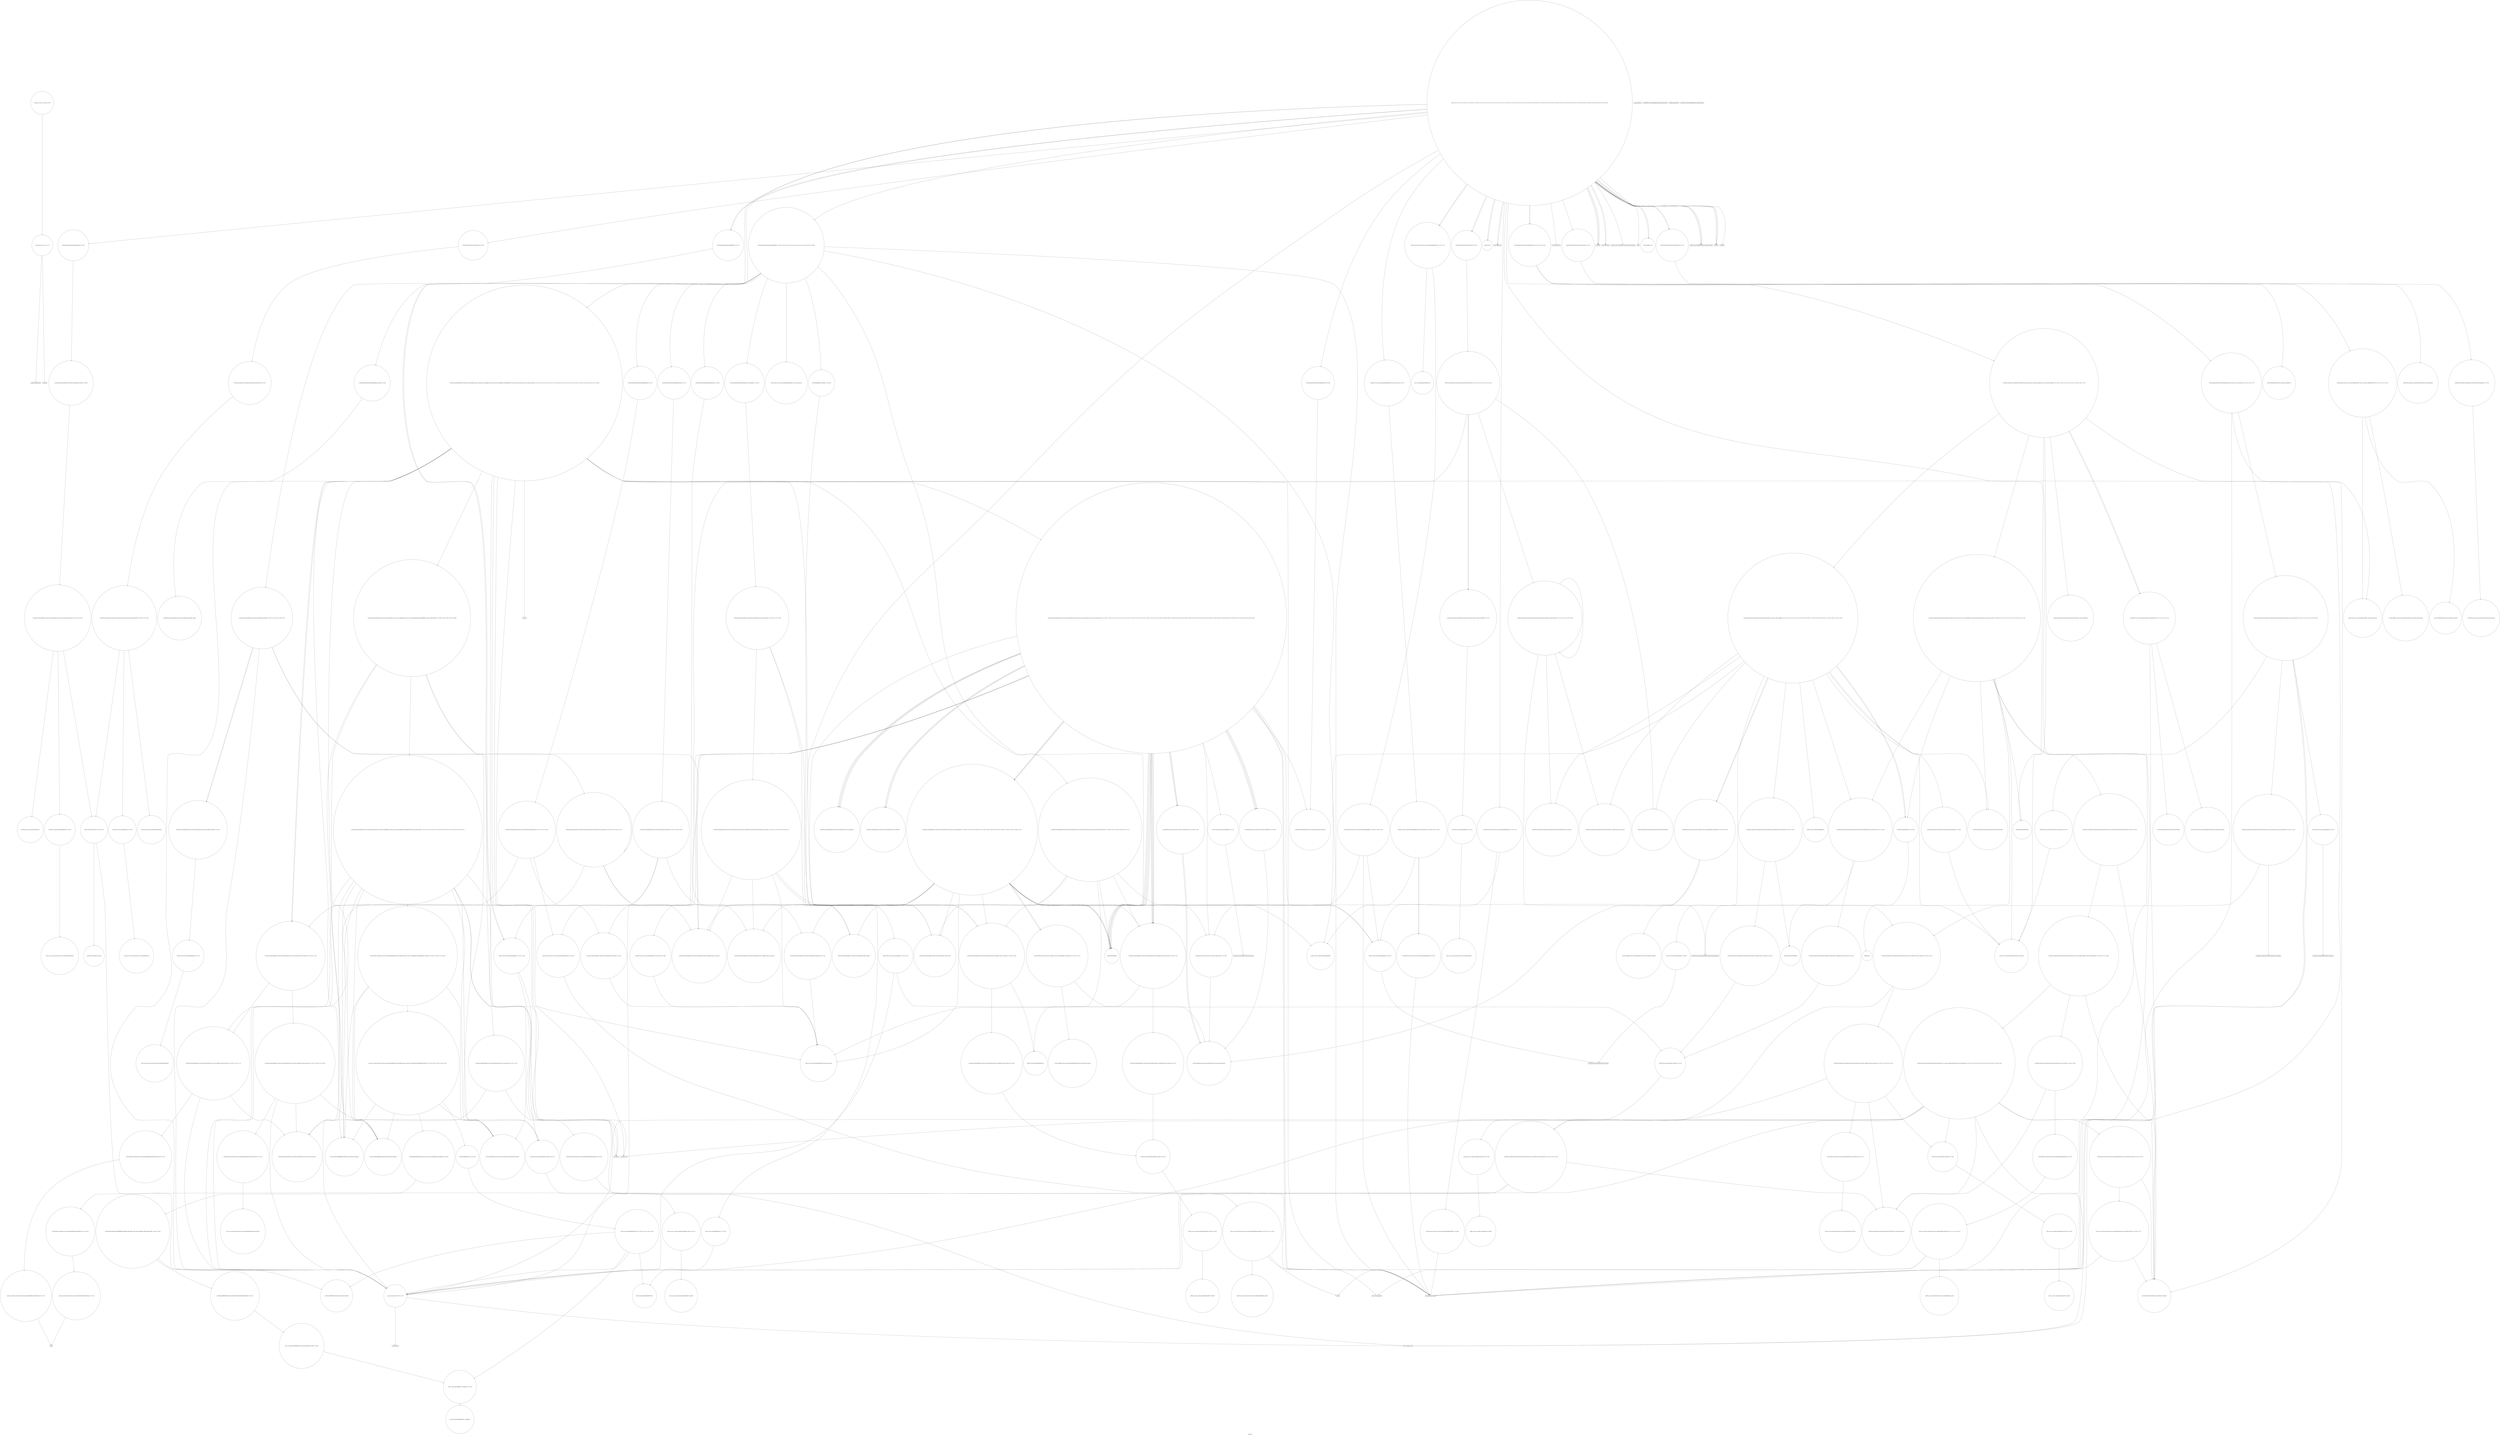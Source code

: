 digraph "Call Graph" {
	label="Call Graph";

	Node0x55c5cd899ac0 [shape=record,shape=circle,label="{__cxx_global_var_init|{<s0>1|<s1>2}}"];
	Node0x55c5cd899ac0:s0 -> Node0x55c5cd899b40[color=black];
	Node0x55c5cd899ac0:s1 -> Node0x55c5cdcf8a30[color=black];
	Node0x55c5cdd002f0 [shape=record,shape=circle,label="{_ZNSt16allocator_traitsISaISt13_Rb_tree_nodeISt4pairIKiiEEEE9constructIS3_JRKSt21piecewise_construct_tSt5tupleIJRS2_EESB_IJEEEEEvRS5_PT_DpOT0_|{<s0>329|<s1>330|<s2>331|<s3>332}}"];
	Node0x55c5cdd002f0:s0 -> Node0x55c5cdcffd70[color=black];
	Node0x55c5cdd002f0:s1 -> Node0x55c5cdcffdf0[color=black];
	Node0x55c5cdd002f0:s2 -> Node0x55c5cdcffe70[color=black];
	Node0x55c5cdd002f0:s3 -> Node0x55c5cdd00370[color=black];
	Node0x55c5cdcfa130 [shape=record,shape=circle,label="{_ZNSt8_Rb_treeI4itemS0_St9_IdentityIS0_ESt4lessIS0_ESaIS0_EE10_M_insert_IS0_NS6_11_Alloc_nodeEEESt17_Rb_tree_iteratorIS0_EPSt18_Rb_tree_node_baseSC_OT_RT0_|{<s0>169|<s1>170|<s2>171|<s3>172|<s4>173|<s5>174|<s6>175|<s7>176}}"];
	Node0x55c5cdcfa130:s0 -> Node0x55c5cdcfa330[color=black];
	Node0x55c5cdcfa130:s1 -> Node0x55c5cdcfc850[color=black];
	Node0x55c5cdcfa130:s2 -> Node0x55c5cdcfa6b0[color=black];
	Node0x55c5cdcfa130:s3 -> Node0x55c5cdcfa3b0[color=black];
	Node0x55c5cdcfa130:s4 -> Node0x55c5cdcfa1b0[color=black];
	Node0x55c5cdcfa130:s5 -> Node0x55c5cdcfac30[color=black];
	Node0x55c5cdcfa130:s6 -> Node0x55c5cdcfacb0[color=black];
	Node0x55c5cdcfa130:s7 -> Node0x55c5cdcfa2b0[color=black];
	Node0x55c5cdcf8fb0 [shape=record,shape=circle,label="{_ZN4itemC2Eiii}"];
	Node0x55c5cdcfc9d0 [shape=record,shape=circle,label="{_ZNSt8_Rb_treeIiSt4pairIKiiESt10_Select1stIS2_ESt4lessIiESaIS2_EE6_S_keyEPKSt18_Rb_tree_node_base|{<s0>350|<s1>351}}"];
	Node0x55c5cdcfc9d0:s0 -> Node0x55c5cdcfcdd0[color=black];
	Node0x55c5cdcfc9d0:s1 -> Node0x55c5cdcff970[color=black];
	Node0x55c5cdcfa830 [shape=record,shape=circle,label="{_ZNSt8_Rb_treeI4itemS0_St9_IdentityIS0_ESt4lessIS0_ESaIS0_EE8_S_valueEPKSt13_Rb_tree_nodeIS0_E|{<s0>190}}"];
	Node0x55c5cdcfa830:s0 -> Node0x55c5cdcfa8b0[color=black];
	Node0x55c5cdcf96b0 [shape=record,shape=Mrecord,label="{_ZNSolsEPFRSoS_E}"];
	Node0x55c5cdcfd0d0 [shape=record,shape=circle,label="{_ZNSt8_Rb_treeIiSt4pairIKiiESt10_Select1stIS2_ESt4lessIiESaIS2_EE6rbeginEv|{<s0>377|<s1>378|<s2>379}}"];
	Node0x55c5cdcfd0d0:s0 -> Node0x55c5cdcffbf0[color=black];
	Node0x55c5cdcfd0d0:s1 -> Node0x55c5cdcfd150[color=black];
	Node0x55c5cdcfd0d0:s2 -> Node0x55c5cdcf9eb0[color=black];
	Node0x55c5cdcfaf30 [shape=record,shape=circle,label="{_ZN9__gnu_cxx13new_allocatorISt13_Rb_tree_nodeI4itemEE8allocateEmPKv|{<s0>211|<s1>212|<s2>213}}"];
	Node0x55c5cdcfaf30:s0 -> Node0x55c5cdcfafb0[color=black];
	Node0x55c5cdcfaf30:s1 -> Node0x55c5cdcfb030[color=black];
	Node0x55c5cdcfaf30:s2 -> Node0x55c5cdcfe8f0[color=black];
	Node0x55c5cdcf9db0 [shape=record,shape=circle,label="{_ZN9__gnu_cxx13new_allocatorISt13_Rb_tree_nodeI4itemEEC2Ev}"];
	Node0x55c5cdcfee70 [shape=record,shape=circle,label="{_ZNKSt8_Rb_treeI4itemS0_St9_IdentityIS0_ESt4lessIS0_ESaIS0_EE5beginEv|{<s0>218}}"];
	Node0x55c5cdcfee70:s0 -> Node0x55c5cdcfeef0[color=black];
	Node0x55c5cdcfb4d0 [shape=record,shape=circle,label="{_ZNSt8_Rb_treeIiSt4pairIKiiESt10_Select1stIS2_ESt4lessIiESaIS2_EE8_S_rightEPSt18_Rb_tree_node_base}"];
	Node0x55c5cdcff570 [shape=record,shape=circle,label="{_ZNSt8_Rb_treeIiSt4pairIKiiESt10_Select1stIS2_ESt4lessIiESaIS2_EE22_M_emplace_hint_uniqueIJRKSt21piecewise_construct_tSt5tupleIJRS1_EESD_IJEEEEESt17_Rb_tree_iteratorIS2_ESt23_Rb_tree_const_iteratorIS2_EDpOT_|{<s0>233|<s1>234|<s2>235|<s3>236|<s4>237|<s5>238|<s6>239|<s7>240|<s8>241|<s9>242|<s10>243|<s11>244|<s12>245|<s13>246|<s14>247|<s15>248}}"];
	Node0x55c5cdcff570:s0 -> Node0x55c5cdcffd70[color=black];
	Node0x55c5cdcff570:s1 -> Node0x55c5cdcffdf0[color=black];
	Node0x55c5cdcff570:s2 -> Node0x55c5cdcffe70[color=black];
	Node0x55c5cdcff570:s3 -> Node0x55c5cdcffcf0[color=black];
	Node0x55c5cdcff570:s4 -> Node0x55c5cdcf9330[color=black];
	Node0x55c5cdcff570:s5 -> Node0x55c5cdcff870[color=black];
	Node0x55c5cdcff570:s6 -> Node0x55c5cdcffef0[color=black];
	Node0x55c5cdcff570:s7 -> Node0x55c5cdcfff70[color=black];
	Node0x55c5cdcff570:s8 -> Node0x55c5cdcf9f30[color=black];
	Node0x55c5cdcff570:s9 -> Node0x55c5cdcfb5d0[color=black];
	Node0x55c5cdcff570:s10 -> Node0x55c5cdcfe9f0[color=black];
	Node0x55c5cdcff570:s11 -> Node0x55c5cdcfb5d0[color=black];
	Node0x55c5cdcff570:s12 -> Node0x55c5cdcff8f0[color=black];
	Node0x55c5cdcff570:s13 -> Node0x55c5cdcfea70[color=black];
	Node0x55c5cdcff570:s14 -> Node0x55c5cdcffff0[color=black];
	Node0x55c5cdcff570:s15 -> Node0x55c5cdcf9eb0[color=black];
	Node0x55c5cdcfbbd0 [shape=record,shape=circle,label="{_ZNSaISt13_Rb_tree_nodeISt4pairIKiiEEED2Ev|{<s0>117}}"];
	Node0x55c5cdcfbbd0:s0 -> Node0x55c5cdcfbc50[color=black];
	Node0x55c5cdcffc70 [shape=record,shape=circle,label="{_ZNKSt8_Rb_treeIiSt4pairIKiiESt10_Select1stIS2_ESt4lessIiESaIS2_EE8key_compEv}"];
	Node0x55c5cdcfc2d0 [shape=record,shape=circle,label="{_ZN9__gnu_cxx13new_allocatorISt13_Rb_tree_nodeI4itemEE7destroyIS2_EEvPT_}"];
	Node0x55c5cd899b40 [shape=record,shape=Mrecord,label="{_ZNSt8ios_base4InitC1Ev}"];
	Node0x55c5cdd00370 [shape=record,shape=circle,label="{_ZN9__gnu_cxx13new_allocatorISt13_Rb_tree_nodeISt4pairIKiiEEE9constructIS4_JRKSt21piecewise_construct_tSt5tupleIJRS3_EESB_IJEEEEEvPT_DpOT0_|{<s0>333|<s1>334|<s2>335|<s3>336|<s4>337}}"];
	Node0x55c5cdd00370:s0 -> Node0x55c5cdcffd70[color=black];
	Node0x55c5cdd00370:s1 -> Node0x55c5cdcffdf0[color=black];
	Node0x55c5cdd00370:s2 -> Node0x55c5cdd003f0[color=black];
	Node0x55c5cdd00370:s3 -> Node0x55c5cdcffe70[color=black];
	Node0x55c5cdd00370:s4 -> Node0x55c5cdd00470[color=black];
	Node0x55c5cdcfa1b0 [shape=record,shape=circle,label="{_ZSt7forwardI4itemEOT_RNSt16remove_referenceIS1_E4typeE}"];
	Node0x55c5cdcf9030 [shape=record,shape=Mrecord,label="{__gxx_personality_v0}"];
	Node0x55c5cdcfca50 [shape=record,shape=circle,label="{_ZNSt8_Rb_treeIiSt4pairIKiiESt10_Select1stIS2_ESt4lessIiESaIS2_EE12_M_rightmostEv}"];
	Node0x55c5cdcfa8b0 [shape=record,shape=circle,label="{_ZNKSt13_Rb_tree_nodeI4itemE9_M_valptrEv|{<s0>191}}"];
	Node0x55c5cdcfa8b0:s0 -> Node0x55c5cdcfa930[color=black];
	Node0x55c5cdcf9730 [shape=record,shape=Mrecord,label="{_ZSt4endlIcSt11char_traitsIcEERSt13basic_ostreamIT_T0_ES6_}"];
	Node0x55c5cdcfd150 [shape=record,shape=circle,label="{_ZNSt16reverse_iteratorISt17_Rb_tree_iteratorISt4pairIKiiEEEC2ES4_|{<s0>380}}"];
	Node0x55c5cdcfd150:s0 -> Node0x55c5cdcf9330[color=black];
	Node0x55c5cdcfafb0 [shape=record,shape=circle,label="{_ZNK9__gnu_cxx13new_allocatorISt13_Rb_tree_nodeI4itemEE8max_sizeEv}"];
	Node0x55c5cdcf9e30 [shape=record,shape=circle,label="{_ZNSt15_Rb_tree_header8_M_resetEv}"];
	Node0x55c5cdcfeef0 [shape=record,shape=circle,label="{_ZNSt23_Rb_tree_const_iteratorI4itemEC2EPKSt18_Rb_tree_node_base}"];
	Node0x55c5cdcfb550 [shape=record,shape=circle,label="{_ZNSt8_Rb_treeIiSt4pairIKiiESt10_Select1stIS2_ESt4lessIiESaIS2_EE7_S_leftEPSt18_Rb_tree_node_base}"];
	Node0x55c5cdcff5f0 [shape=record,shape=circle,label="{_ZNSt23_Rb_tree_const_iteratorISt4pairIKiiEEC2ERKSt17_Rb_tree_iteratorIS2_E}"];
	Node0x55c5cdcfbc50 [shape=record,shape=circle,label="{_ZN9__gnu_cxx13new_allocatorISt13_Rb_tree_nodeISt4pairIKiiEEED2Ev}"];
	Node0x55c5cdcffcf0 [shape=record,shape=circle,label="{_ZNSt8_Rb_treeIiSt4pairIKiiESt10_Select1stIS2_ESt4lessIiESaIS2_EE14_M_create_nodeIJRKSt21piecewise_construct_tSt5tupleIJRS1_EESD_IJEEEEEPSt13_Rb_tree_nodeIS2_EDpOT_|{<s0>264|<s1>265|<s2>266|<s3>267|<s4>268}}"];
	Node0x55c5cdcffcf0:s0 -> Node0x55c5cdd00070[color=black];
	Node0x55c5cdcffcf0:s1 -> Node0x55c5cdcffd70[color=black];
	Node0x55c5cdcffcf0:s2 -> Node0x55c5cdcffdf0[color=black];
	Node0x55c5cdcffcf0:s3 -> Node0x55c5cdcffe70[color=black];
	Node0x55c5cdcffcf0:s4 -> Node0x55c5cdd000f0[color=black];
	Node0x55c5cdcfc350 [shape=record,shape=circle,label="{_ZN9__gnu_cxx16__aligned_membufI4itemE6_M_ptrEv|{<s0>139}}"];
	Node0x55c5cdcfc350:s0 -> Node0x55c5cdcfc3d0[color=black];
	Node0x55c5cdcf89b0 [shape=record,shape=Mrecord,label="{_ZNSt8ios_base4InitD1Ev}"];
	Node0x55c5cdd003f0 [shape=record,shape=circle,label="{_ZNSt5tupleIJRKiEEC2EOS2_|{<s0>338}}"];
	Node0x55c5cdd003f0:s0 -> Node0x55c5cdd004f0[color=black];
	Node0x55c5cdcfa230 [shape=record,shape=circle,label="{_ZNSt4pairISt17_Rb_tree_iteratorI4itemEbEC2IS2_bLb1EEEOT_OT0_|{<s0>177|<s1>178|<s2>179}}"];
	Node0x55c5cdcfa230:s0 -> Node0x55c5cdcfeb70[color=black];
	Node0x55c5cdcfa230:s1 -> Node0x55c5cdcf9330[color=black];
	Node0x55c5cdcfa230:s2 -> Node0x55c5cdcfebf0[color=black];
	Node0x55c5cdcf90b0 [shape=record,shape=circle,label="{_ZNSt3mapIiiSt4lessIiESaISt4pairIKiiEEEC2Ev|{<s0>50}}"];
	Node0x55c5cdcf90b0:s0 -> Node0x55c5cdcfa030[color=black];
	Node0x55c5cdcfcad0 [shape=record,shape=circle,label="{_ZNSt4pairIPSt18_Rb_tree_node_baseS1_EC2IRS1_Lb1EEERKS1_OT_|{<s0>352}}"];
	Node0x55c5cdcfcad0:s0 -> Node0x55c5cdcfaab0[color=black];
	Node0x55c5cdcfa930 [shape=record,shape=circle,label="{_ZNK9__gnu_cxx16__aligned_membufI4itemE6_M_ptrEv|{<s0>192}}"];
	Node0x55c5cdcfa930:s0 -> Node0x55c5cdcfa9b0[color=black];
	Node0x55c5cdcf97b0 [shape=record,shape=circle,label="{_ZNSt3mapIiiSt4lessIiESaISt4pairIKiiEEE6rbeginEv|{<s0>70}}"];
	Node0x55c5cdcf97b0:s0 -> Node0x55c5cdcfd0d0[color=black];
	Node0x55c5cdcfd1d0 [shape=record,shape=circle,label="{_ZNSt8_Rb_treeIiSt4pairIKiiESt10_Select1stIS2_ESt4lessIiESaIS2_EE4rendEv|{<s0>381|<s1>382|<s2>383}}"];
	Node0x55c5cdcfd1d0:s0 -> Node0x55c5cdcfce50[color=black];
	Node0x55c5cdcfd1d0:s1 -> Node0x55c5cdcfd150[color=black];
	Node0x55c5cdcfd1d0:s2 -> Node0x55c5cdcf9eb0[color=black];
	Node0x55c5cdcfb030 [shape=record,shape=Mrecord,label="{_ZSt17__throw_bad_allocv}"];
	Node0x55c5cdcf9eb0 [shape=record,shape=circle,label="{__clang_call_terminate|{<s0>86|<s1>87}}"];
	Node0x55c5cdcf9eb0:s0 -> Node0x55c5cdcf9f30[color=black];
	Node0x55c5cdcf9eb0:s1 -> Node0x55c5cdcf9fb0[color=black];
	Node0x55c5cdcfef70 [shape=record,shape=circle,label="{_ZNSt8_Rb_treeI4itemS0_St9_IdentityIS0_ESt4lessIS0_ESaIS0_EE5eraseB5cxx11ESt23_Rb_tree_const_iteratorIS0_E|{<s0>219|<s1>220|<s2>221|<s3>222|<s4>223}}"];
	Node0x55c5cdcfef70:s0 -> Node0x55c5cdcf9330[color=black];
	Node0x55c5cdcfef70:s1 -> Node0x55c5cdcfeff0[color=black];
	Node0x55c5cdcfef70:s2 -> Node0x55c5cdcf9330[color=black];
	Node0x55c5cdcfef70:s3 -> Node0x55c5cdcff070[color=black];
	Node0x55c5cdcfef70:s4 -> Node0x55c5cdcff0f0[color=black];
	Node0x55c5cdcfb5d0 [shape=record,shape=circle,label="{_ZNSt8_Rb_treeIiSt4pairIKiiESt10_Select1stIS2_ESt4lessIiESaIS2_EE12_M_drop_nodeEPSt13_Rb_tree_nodeIS2_E|{<s0>103|<s1>104}}"];
	Node0x55c5cdcfb5d0:s0 -> Node0x55c5cdcfb650[color=black];
	Node0x55c5cdcfb5d0:s1 -> Node0x55c5cdcfb6d0[color=black];
	Node0x55c5cdcff670 [shape=record,shape=circle,label="{_ZNSt5tupleIJRKiEEC2IvLb1EEES1_|{<s0>249}}"];
	Node0x55c5cdcff670:s0 -> Node0x55c5cdcfd050[color=black];
	Node0x55c5cdcfbcd0 [shape=record,shape=circle,label="{_ZNSt8_Rb_treeI4itemS0_St9_IdentityIS0_ESt4lessIS0_ESaIS0_EED2Ev|{<s0>118|<s1>119|<s2>120|<s3>121|<s4>122}}"];
	Node0x55c5cdcfbcd0:s0 -> Node0x55c5cdcfbdd0[color=black];
	Node0x55c5cdcfbcd0:s1 -> Node0x55c5cdcfbd50[color=black];
	Node0x55c5cdcfbcd0:s2 -> Node0x55c5cdcfbe50[color=black];
	Node0x55c5cdcfbcd0:s3 -> Node0x55c5cdcfbe50[color=black];
	Node0x55c5cdcfbcd0:s4 -> Node0x55c5cdcf9eb0[color=black];
	Node0x55c5cdcffd70 [shape=record,shape=circle,label="{_ZSt7forwardIRKSt21piecewise_construct_tEOT_RNSt16remove_referenceIS3_E4typeE}"];
	Node0x55c5cdcfc3d0 [shape=record,shape=circle,label="{_ZN9__gnu_cxx16__aligned_membufI4itemE7_M_addrEv}"];
	Node0x55c5cdcf8a30 [shape=record,shape=Mrecord,label="{__cxa_atexit}"];
	Node0x55c5cdd00470 [shape=record,shape=circle,label="{_ZNSt4pairIKiiEC2IJRS0_EJEEESt21piecewise_construct_tSt5tupleIJDpT_EES5_IJDpT0_EE|{<s0>339}}"];
	Node0x55c5cdd00470:s0 -> Node0x55c5cdd00770[color=black];
	Node0x55c5cdcfa2b0 [shape=record,shape=circle,label="{_ZNSt17_Rb_tree_iteratorI4itemEC2EPSt18_Rb_tree_node_base}"];
	Node0x55c5cdcf9130 [shape=record,shape=Mrecord,label="{llvm.memset.p0i8.i64}"];
	Node0x55c5cdcfcb50 [shape=record,shape=circle,label="{_ZNSt8_Rb_treeIiSt4pairIKiiESt10_Select1stIS2_ESt4lessIiESaIS2_EE24_M_get_insert_unique_posERS1_|{<s0>353|<s1>354|<s2>355|<s3>356|<s4>357|<s5>358|<s6>359|<s7>360|<s8>361|<s9>362|<s10>363|<s11>364|<s12>365|<s13>366|<s14>367}}"];
	Node0x55c5cdcfcb50:s0 -> Node0x55c5cdcfb3d0[color=black];
	Node0x55c5cdcfcb50:s1 -> Node0x55c5cdcff7f0[color=black];
	Node0x55c5cdcfcb50:s2 -> Node0x55c5cdcff870[color=black];
	Node0x55c5cdcfcb50:s3 -> Node0x55c5cdcff470[color=black];
	Node0x55c5cdcfcb50:s4 -> Node0x55c5cdcfb550[color=black];
	Node0x55c5cdcfcb50:s5 -> Node0x55c5cdcfb4d0[color=black];
	Node0x55c5cdcfcb50:s6 -> Node0x55c5cdcff8f0[color=black];
	Node0x55c5cdcfcb50:s7 -> Node0x55c5cdcfce50[color=black];
	Node0x55c5cdcfcb50:s8 -> Node0x55c5cdcff2f0[color=black];
	Node0x55c5cdcfcb50:s9 -> Node0x55c5cdcfced0[color=black];
	Node0x55c5cdcfcb50:s10 -> Node0x55c5cdcfccd0[color=black];
	Node0x55c5cdcfcb50:s11 -> Node0x55c5cdcfc9d0[color=black];
	Node0x55c5cdcfcb50:s12 -> Node0x55c5cdcff470[color=black];
	Node0x55c5cdcfcb50:s13 -> Node0x55c5cdcfced0[color=black];
	Node0x55c5cdcfcb50:s14 -> Node0x55c5cdcfa730[color=black];
	Node0x55c5cdcfa9b0 [shape=record,shape=circle,label="{_ZNK9__gnu_cxx16__aligned_membufI4itemE7_M_addrEv}"];
	Node0x55c5cdcf9830 [shape=record,shape=circle,label="{_ZStneISt17_Rb_tree_iteratorISt4pairIKiiEEEbRKSt16reverse_iteratorIT_ES9_|{<s0>71}}"];
	Node0x55c5cdcf9830:s0 -> Node0x55c5cdcfd250[color=black];
	Node0x55c5cdcfd250 [shape=record,shape=circle,label="{_ZSteqISt17_Rb_tree_iteratorISt4pairIKiiEEEbRKSt16reverse_iteratorIT_ES9_|{<s0>384|<s1>385|<s2>386}}"];
	Node0x55c5cdcfd250:s0 -> Node0x55c5cdcfd2d0[color=black];
	Node0x55c5cdcfd250:s1 -> Node0x55c5cdcfd2d0[color=black];
	Node0x55c5cdcfd250:s2 -> Node0x55c5cdcff2f0[color=black];
	Node0x55c5cdcfe8f0 [shape=record,shape=Mrecord,label="{_Znwm}"];
	Node0x55c5cdcf9f30 [shape=record,shape=Mrecord,label="{__cxa_begin_catch}"];
	Node0x55c5cdcfeff0 [shape=record,shape=circle,label="{_ZNSt23_Rb_tree_const_iteratorI4itemEppEv|{<s0>224}}"];
	Node0x55c5cdcfeff0:s0 -> Node0x55c5cdcff170[color=black];
	Node0x55c5cdcfb650 [shape=record,shape=circle,label="{_ZNSt8_Rb_treeIiSt4pairIKiiESt10_Select1stIS2_ESt4lessIiESaIS2_EE15_M_destroy_nodeEPSt13_Rb_tree_nodeIS2_E|{<s0>105|<s1>106|<s2>107|<s3>108}}"];
	Node0x55c5cdcfb650:s0 -> Node0x55c5cdcfb7d0[color=black];
	Node0x55c5cdcfb650:s1 -> Node0x55c5cdcfb850[color=black];
	Node0x55c5cdcfb650:s2 -> Node0x55c5cdcfb750[color=black];
	Node0x55c5cdcfb650:s3 -> Node0x55c5cdcf9eb0[color=black];
	Node0x55c5cdcff6f0 [shape=record,shape=circle,label="{_ZNSt8_Rb_treeIiSt4pairIKiiESt10_Select1stIS2_ESt4lessIiESaIS2_EE11lower_boundERS1_|{<s0>250|<s1>251|<s2>252}}"];
	Node0x55c5cdcff6f0:s0 -> Node0x55c5cdcfb3d0[color=black];
	Node0x55c5cdcff6f0:s1 -> Node0x55c5cdcff7f0[color=black];
	Node0x55c5cdcff6f0:s2 -> Node0x55c5cdcff770[color=black];
	Node0x55c5cdcfbd50 [shape=record,shape=circle,label="{_ZNSt8_Rb_treeI4itemS0_St9_IdentityIS0_ESt4lessIS0_ESaIS0_EE8_M_eraseEPSt13_Rb_tree_nodeIS0_E|{<s0>123|<s1>124|<s2>125|<s3>126}}"];
	Node0x55c5cdcfbd50:s0 -> Node0x55c5cdcfbed0[color=black];
	Node0x55c5cdcfbd50:s1 -> Node0x55c5cdcfbd50[color=black];
	Node0x55c5cdcfbd50:s2 -> Node0x55c5cdcfbf50[color=black];
	Node0x55c5cdcfbd50:s3 -> Node0x55c5cdcfbfd0[color=black];
	Node0x55c5cdcffdf0 [shape=record,shape=circle,label="{_ZSt7forwardISt5tupleIJRKiEEEOT_RNSt16remove_referenceIS4_E4typeE}"];
	Node0x55c5cdcfc450 [shape=record,shape=circle,label="{_ZNSt16allocator_traitsISaISt13_Rb_tree_nodeI4itemEEE10deallocateERS3_PS2_m|{<s0>140}}"];
	Node0x55c5cdcfc450:s0 -> Node0x55c5cdcfc4d0[color=black];
	Node0x55c5cdcf8ab0 [shape=record,shape=circle,label="{_ZltRK4itemS1_}"];
	Node0x55c5cdd004f0 [shape=record,shape=circle,label="{_ZNSt11_Tuple_implILm0EJRKiEEC2EOS2_|{<s0>340|<s1>341|<s2>342|<s3>343}}"];
	Node0x55c5cdd004f0:s0 -> Node0x55c5cdd005f0[color=black];
	Node0x55c5cdd004f0:s1 -> Node0x55c5cdd00570[color=black];
	Node0x55c5cdd004f0:s2 -> Node0x55c5cdd00670[color=black];
	Node0x55c5cdd004f0:s3 -> Node0x55c5cdcf9eb0[color=black];
	Node0x55c5cdcfa330 [shape=record,shape=circle,label="{_ZNSt8_Rb_treeI4itemS0_St9_IdentityIS0_ESt4lessIS0_ESaIS0_EE6_M_endEv}"];
	Node0x55c5cdcf91b0 [shape=record,shape=circle,label="{_ZNKSt3setI4itemSt4lessIS0_ESaIS0_EE5emptyEv|{<s0>51}}"];
	Node0x55c5cdcf91b0:s0 -> Node0x55c5cdcfedf0[color=black];
	Node0x55c5cdcfcbd0 [shape=record,shape=circle,label="{_ZNSt8_Rb_treeIiSt4pairIKiiESt10_Select1stIS2_ESt4lessIiESaIS2_EE11_M_leftmostEv}"];
	Node0x55c5cdcfaa30 [shape=record,shape=circle,label="{_ZSt7forwardIRPSt13_Rb_tree_nodeI4itemEEOT_RNSt16remove_referenceIS5_E4typeE}"];
	Node0x55c5cdcf98b0 [shape=record,shape=circle,label="{_ZNSt3mapIiiSt4lessIiESaISt4pairIKiiEEE4rendEv|{<s0>72}}"];
	Node0x55c5cdcf98b0:s0 -> Node0x55c5cdcfd1d0[color=black];
	Node0x55c5cdcfd2d0 [shape=record,shape=circle,label="{_ZNKSt16reverse_iteratorISt17_Rb_tree_iteratorISt4pairIKiiEEE4baseEv|{<s0>387}}"];
	Node0x55c5cdcfd2d0:s0 -> Node0x55c5cdcf9330[color=black];
	Node0x55c5cdcfe970 [shape=record,shape=circle,label="{_ZNSt16allocator_traitsISaISt13_Rb_tree_nodeI4itemEEE9constructIS1_JS1_EEEvRS3_PT_DpOT0_|{<s0>214|<s1>215}}"];
	Node0x55c5cdcfe970:s0 -> Node0x55c5cdcfa1b0[color=black];
	Node0x55c5cdcfe970:s1 -> Node0x55c5cdcfeaf0[color=black];
	Node0x55c5cdcf9fb0 [shape=record,shape=Mrecord,label="{_ZSt9terminatev}"];
	Node0x55c5cdcff070 [shape=record,shape=circle,label="{_ZNSt8_Rb_treeI4itemS0_St9_IdentityIS0_ESt4lessIS0_ESaIS0_EE12_M_erase_auxESt23_Rb_tree_const_iteratorIS0_E|{<s0>225|<s1>226}}"];
	Node0x55c5cdcff070:s0 -> Node0x55c5cdcff1f0[color=black];
	Node0x55c5cdcff070:s1 -> Node0x55c5cdcfbfd0[color=black];
	Node0x55c5cdcfb6d0 [shape=record,shape=circle,label="{_ZNSt8_Rb_treeIiSt4pairIKiiESt10_Select1stIS2_ESt4lessIiESaIS2_EE11_M_put_nodeEPSt13_Rb_tree_nodeIS2_E|{<s0>109|<s1>110|<s2>111}}"];
	Node0x55c5cdcfb6d0:s0 -> Node0x55c5cdcfb7d0[color=black];
	Node0x55c5cdcfb6d0:s1 -> Node0x55c5cdcfba50[color=black];
	Node0x55c5cdcfb6d0:s2 -> Node0x55c5cdcf9eb0[color=black];
	Node0x55c5cdcff770 [shape=record,shape=circle,label="{_ZNSt8_Rb_treeIiSt4pairIKiiESt10_Select1stIS2_ESt4lessIiESaIS2_EE14_M_lower_boundEPSt13_Rb_tree_nodeIS2_EPSt18_Rb_tree_node_baseRS1_|{<s0>253|<s1>254|<s2>255|<s3>256|<s4>257}}"];
	Node0x55c5cdcff770:s0 -> Node0x55c5cdcff870[color=black];
	Node0x55c5cdcff770:s1 -> Node0x55c5cdcff470[color=black];
	Node0x55c5cdcff770:s2 -> Node0x55c5cdcfb550[color=black];
	Node0x55c5cdcff770:s3 -> Node0x55c5cdcfb4d0[color=black];
	Node0x55c5cdcff770:s4 -> Node0x55c5cdcff8f0[color=black];
	Node0x55c5cdcfbdd0 [shape=record,shape=circle,label="{_ZNSt8_Rb_treeI4itemS0_St9_IdentityIS0_ESt4lessIS0_ESaIS0_EE8_M_beginEv}"];
	Node0x55c5cdcffe70 [shape=record,shape=circle,label="{_ZSt7forwardISt5tupleIJEEEOT_RNSt16remove_referenceIS2_E4typeE}"];
	Node0x55c5cdcfc4d0 [shape=record,shape=circle,label="{_ZN9__gnu_cxx13new_allocatorISt13_Rb_tree_nodeI4itemEE10deallocateEPS3_m|{<s0>141}}"];
	Node0x55c5cdcfc4d0:s0 -> Node0x55c5cdcfbb50[color=black];
	Node0x55c5cdcf8b30 [shape=record,shape=circle,label="{main|{<s0>3|<s1>4|<s2>5|<s3>6|<s4>7|<s5>8|<s6>9|<s7>10|<s8>11|<s9>12|<s10>13|<s11>14|<s12>15|<s13>16|<s14>17|<s15>18|<s16>19|<s17>20|<s18>21|<s19>22|<s20>23|<s21>24|<s22>25|<s23>26|<s24>27|<s25>28|<s26>29|<s27>30|<s28>31|<s29>32|<s30>33|<s31>34|<s32>35|<s33>36|<s34>37|<s35>38|<s36>39|<s37>40|<s38>41|<s39>42|<s40>43|<s41>44|<s42>45}}"];
	Node0x55c5cdcf8b30:s0 -> Node0x55c5cdcf8bb0[color=black];
	Node0x55c5cdcf8b30:s1 -> Node0x55c5cdcf8bb0[color=black];
	Node0x55c5cdcf8b30:s2 -> Node0x55c5cdcf8bb0[color=black];
	Node0x55c5cdcf8b30:s3 -> Node0x55c5cdcf8c30[color=black];
	Node0x55c5cdcf8b30:s4 -> Node0x55c5cdcf8d30[color=black];
	Node0x55c5cdcf8b30:s5 -> Node0x55c5cdcf8c30[color=black];
	Node0x55c5cdcf8b30:s6 -> Node0x55c5cdcf8db0[color=black];
	Node0x55c5cdcf8b30:s7 -> Node0x55c5cdcf8e30[color=black];
	Node0x55c5cdcf8b30:s8 -> Node0x55c5cdcf8e30[color=black];
	Node0x55c5cdcf8b30:s9 -> Node0x55c5cdcf8eb0[color=black];
	Node0x55c5cdcf8b30:s10 -> Node0x55c5cdcf8fb0[color=black];
	Node0x55c5cdcf8b30:s11 -> Node0x55c5cdcf8f30[color=black];
	Node0x55c5cdcf8b30:s12 -> Node0x55c5cdcf90b0[color=black];
	Node0x55c5cdcf8b30:s13 -> Node0x55c5cdcf9130[color=black];
	Node0x55c5cdcf8b30:s14 -> Node0x55c5cdcf91b0[color=black];
	Node0x55c5cdcf8b30:s15 -> Node0x55c5cdcf9230[color=black];
	Node0x55c5cdcf8b30:s16 -> Node0x55c5cdcf92b0[color=black];
	Node0x55c5cdcf8b30:s17 -> Node0x55c5cdcf9330[color=black];
	Node0x55c5cdcf8b30:s18 -> Node0x55c5cdcf9230[color=black];
	Node0x55c5cdcf8b30:s19 -> Node0x55c5cdcf93b0[color=black];
	Node0x55c5cdcf8b30:s20 -> Node0x55c5cdcf9a30[color=black];
	Node0x55c5cdcf8b30:s21 -> Node0x55c5cdcf9430[color=black];
	Node0x55c5cdcf8b30:s22 -> Node0x55c5cdcf8fb0[color=black];
	Node0x55c5cdcf8b30:s23 -> Node0x55c5cdcf8f30[color=black];
	Node0x55c5cdcf8b30:s24 -> Node0x55c5cdcf94b0[color=black];
	Node0x55c5cdcf8b30:s25 -> Node0x55c5cdcf9530[color=black];
	Node0x55c5cdcf8b30:s26 -> Node0x55c5cdcf94b0[color=black];
	Node0x55c5cdcf8b30:s27 -> Node0x55c5cdcf9630[color=black];
	Node0x55c5cdcf8b30:s28 -> Node0x55c5cdcf95b0[color=black];
	Node0x55c5cdcf8b30:s29 -> Node0x55c5cdcf96b0[color=black];
	Node0x55c5cdcf8b30:s30 -> Node0x55c5cdcf97b0[color=black];
	Node0x55c5cdcf8b30:s31 -> Node0x55c5cdcf98b0[color=black];
	Node0x55c5cdcf8b30:s32 -> Node0x55c5cdcf9830[color=black];
	Node0x55c5cdcf8b30:s33 -> Node0x55c5cdcf9930[color=black];
	Node0x55c5cdcf8b30:s34 -> Node0x55c5cdcf9530[color=black];
	Node0x55c5cdcf8b30:s35 -> Node0x55c5cdcf94b0[color=black];
	Node0x55c5cdcf8b30:s36 -> Node0x55c5cdcf9930[color=black];
	Node0x55c5cdcf8b30:s37 -> Node0x55c5cdcf9530[color=black];
	Node0x55c5cdcf8b30:s38 -> Node0x55c5cdcf96b0[color=black];
	Node0x55c5cdcf8b30:s39 -> Node0x55c5cdcf99b0[color=black];
	Node0x55c5cdcf8b30:s40 -> Node0x55c5cdcf9a30[color=black];
	Node0x55c5cdcf8b30:s41 -> Node0x55c5cdcf9ab0[color=black];
	Node0x55c5cdcf8b30:s42 -> Node0x55c5cdcf9ab0[color=black];
	Node0x55c5cdd00570 [shape=record,shape=circle,label="{_ZSt7forwardIRKiEOT_RNSt16remove_referenceIS2_E4typeE}"];
	Node0x55c5cdcfa3b0 [shape=record,shape=circle,label="{_ZNKSt4lessI4itemEclERKS0_S3_|{<s0>180}}"];
	Node0x55c5cdcfa3b0:s0 -> Node0x55c5cdcf8ab0[color=black];
	Node0x55c5cdcf9230 [shape=record,shape=circle,label="{_ZNKSt3setI4itemSt4lessIS0_ESaIS0_EE5beginEv|{<s0>52}}"];
	Node0x55c5cdcf9230:s0 -> Node0x55c5cdcfee70[color=black];
	Node0x55c5cdcfcc50 [shape=record,shape=circle,label="{_ZNSt4pairIPSt18_Rb_tree_node_baseS1_EC2IRS1_S4_Lb1EEEOT_OT0_|{<s0>368|<s1>369}}"];
	Node0x55c5cdcfcc50:s0 -> Node0x55c5cdcfaab0[color=black];
	Node0x55c5cdcfcc50:s1 -> Node0x55c5cdcfaab0[color=black];
	Node0x55c5cdcfaab0 [shape=record,shape=circle,label="{_ZSt7forwardIRPSt18_Rb_tree_node_baseEOT_RNSt16remove_referenceIS3_E4typeE}"];
	Node0x55c5cdcf9930 [shape=record,shape=circle,label="{_ZNKSt16reverse_iteratorISt17_Rb_tree_iteratorISt4pairIKiiEEEptEv|{<s0>73|<s1>74}}"];
	Node0x55c5cdcf9930:s0 -> Node0x55c5cdcfd450[color=black];
	Node0x55c5cdcf9930:s1 -> Node0x55c5cdcfd3d0[color=black];
	Node0x55c5cdcfd350 [shape=record,shape=circle,label="{_ZNSt16reverse_iteratorISt17_Rb_tree_iteratorISt4pairIKiiEEEC2ERKS5_|{<s0>388}}"];
	Node0x55c5cdcfd350:s0 -> Node0x55c5cdcf9330[color=black];
	Node0x55c5cdcfe9f0 [shape=record,shape=Mrecord,label="{__cxa_rethrow}"];
	Node0x55c5cdcfa030 [shape=record,shape=circle,label="{_ZNSt8_Rb_treeIiSt4pairIKiiESt10_Select1stIS2_ESt4lessIiESaIS2_EEC2Ev|{<s0>88}}"];
	Node0x55c5cdcfa030:s0 -> Node0x55c5cdcfb0d0[color=black];
	Node0x55c5cdcff0f0 [shape=record,shape=circle,label="{_ZNKSt23_Rb_tree_const_iteratorI4itemE13_M_const_castEv|{<s0>227}}"];
	Node0x55c5cdcff0f0:s0 -> Node0x55c5cdcfa2b0[color=black];
	Node0x55c5cdcfb750 [shape=record,shape=circle,label="{_ZNSt16allocator_traitsISaISt13_Rb_tree_nodeISt4pairIKiiEEEE7destroyIS3_EEvRS5_PT_|{<s0>112}}"];
	Node0x55c5cdcfb750:s0 -> Node0x55c5cdcfb8d0[color=black];
	Node0x55c5cdcff7f0 [shape=record,shape=circle,label="{_ZNSt8_Rb_treeIiSt4pairIKiiESt10_Select1stIS2_ESt4lessIiESaIS2_EE6_M_endEv}"];
	Node0x55c5cdcfbe50 [shape=record,shape=circle,label="{_ZNSt8_Rb_treeI4itemS0_St9_IdentityIS0_ESt4lessIS0_ESaIS0_EE13_Rb_tree_implIS4_Lb1EED2Ev|{<s0>127}}"];
	Node0x55c5cdcfbe50:s0 -> Node0x55c5cdcfc550[color=black];
	Node0x55c5cdcffef0 [shape=record,shape=circle,label="{_ZNSt8_Rb_treeIiSt4pairIKiiESt10_Select1stIS2_ESt4lessIiESaIS2_EE29_M_get_insert_hint_unique_posESt23_Rb_tree_const_iteratorIS2_ERS1_|{<s0>269|<s1>270|<s2>271|<s3>272|<s4>273|<s5>274|<s6>275|<s7>276|<s8>277|<s9>278|<s10>279|<s11>280|<s12>281|<s13>282|<s14>283|<s15>284|<s16>285|<s17>286|<s18>287|<s19>288|<s20>289|<s21>290|<s22>291|<s23>292|<s24>293|<s25>294|<s26>295|<s27>296|<s28>297|<s29>298|<s30>299|<s31>300|<s32>301|<s33>302|<s34>303|<s35>304|<s36>305}}"];
	Node0x55c5cdcffef0:s0 -> Node0x55c5cdcfc8d0[color=black];
	Node0x55c5cdcffef0:s1 -> Node0x55c5cdcff7f0[color=black];
	Node0x55c5cdcffef0:s2 -> Node0x55c5cdcfc950[color=black];
	Node0x55c5cdcffef0:s3 -> Node0x55c5cdcfca50[color=black];
	Node0x55c5cdcffef0:s4 -> Node0x55c5cdcfc9d0[color=black];
	Node0x55c5cdcffef0:s5 -> Node0x55c5cdcff470[color=black];
	Node0x55c5cdcffef0:s6 -> Node0x55c5cdcfca50[color=black];
	Node0x55c5cdcffef0:s7 -> Node0x55c5cdcfcad0[color=black];
	Node0x55c5cdcffef0:s8 -> Node0x55c5cdcfcb50[color=black];
	Node0x55c5cdcffef0:s9 -> Node0x55c5cdcfc9d0[color=black];
	Node0x55c5cdcffef0:s10 -> Node0x55c5cdcff470[color=black];
	Node0x55c5cdcffef0:s11 -> Node0x55c5cdcf9330[color=black];
	Node0x55c5cdcffef0:s12 -> Node0x55c5cdcfcbd0[color=black];
	Node0x55c5cdcffef0:s13 -> Node0x55c5cdcfcbd0[color=black];
	Node0x55c5cdcffef0:s14 -> Node0x55c5cdcfcbd0[color=black];
	Node0x55c5cdcffef0:s15 -> Node0x55c5cdcfcc50[color=black];
	Node0x55c5cdcffef0:s16 -> Node0x55c5cdcfccd0[color=black];
	Node0x55c5cdcffef0:s17 -> Node0x55c5cdcfc9d0[color=black];
	Node0x55c5cdcffef0:s18 -> Node0x55c5cdcff470[color=black];
	Node0x55c5cdcffef0:s19 -> Node0x55c5cdcfb4d0[color=black];
	Node0x55c5cdcffef0:s20 -> Node0x55c5cdcfcad0[color=black];
	Node0x55c5cdcffef0:s21 -> Node0x55c5cdcfcc50[color=black];
	Node0x55c5cdcffef0:s22 -> Node0x55c5cdcfcb50[color=black];
	Node0x55c5cdcffef0:s23 -> Node0x55c5cdcfc9d0[color=black];
	Node0x55c5cdcffef0:s24 -> Node0x55c5cdcff470[color=black];
	Node0x55c5cdcffef0:s25 -> Node0x55c5cdcf9330[color=black];
	Node0x55c5cdcffef0:s26 -> Node0x55c5cdcfca50[color=black];
	Node0x55c5cdcffef0:s27 -> Node0x55c5cdcfca50[color=black];
	Node0x55c5cdcffef0:s28 -> Node0x55c5cdcfcad0[color=black];
	Node0x55c5cdcffef0:s29 -> Node0x55c5cdcfcd50[color=black];
	Node0x55c5cdcffef0:s30 -> Node0x55c5cdcfc9d0[color=black];
	Node0x55c5cdcffef0:s31 -> Node0x55c5cdcff470[color=black];
	Node0x55c5cdcffef0:s32 -> Node0x55c5cdcfb4d0[color=black];
	Node0x55c5cdcffef0:s33 -> Node0x55c5cdcfcad0[color=black];
	Node0x55c5cdcffef0:s34 -> Node0x55c5cdcfcc50[color=black];
	Node0x55c5cdcffef0:s35 -> Node0x55c5cdcfcb50[color=black];
	Node0x55c5cdcffef0:s36 -> Node0x55c5cdcfa730[color=black];
	Node0x55c5cdcfc550 [shape=record,shape=circle,label="{_ZNSaISt13_Rb_tree_nodeI4itemEED2Ev|{<s0>142}}"];
	Node0x55c5cdcfc550:s0 -> Node0x55c5cdcfc5d0[color=black];
	Node0x55c5cdcf8bb0 [shape=record,shape=Mrecord,label="{_ZNSirsERi}"];
	Node0x55c5cdd005f0 [shape=record,shape=circle,label="{_ZNSt11_Tuple_implILm0EJRKiEE7_M_headERS2_|{<s0>344}}"];
	Node0x55c5cdd005f0:s0 -> Node0x55c5cdd006f0[color=black];
	Node0x55c5cdcfa430 [shape=record,shape=circle,label="{_ZNSt8_Rb_treeI4itemS0_St9_IdentityIS0_ESt4lessIS0_ESaIS0_EE6_S_keyEPKSt13_Rb_tree_nodeIS0_E|{<s0>181|<s1>182}}"];
	Node0x55c5cdcfa430:s0 -> Node0x55c5cdcfa830[color=black];
	Node0x55c5cdcfa430:s1 -> Node0x55c5cdcfa7b0[color=black];
	Node0x55c5cdcf92b0 [shape=record,shape=circle,label="{_ZNKSt23_Rb_tree_const_iteratorI4itemEdeEv|{<s0>53|<s1>54}}"];
	Node0x55c5cdcf92b0:s0 -> Node0x55c5cdcfa8b0[color=black];
	Node0x55c5cdcf92b0:s1 -> Node0x55c5cdcf9eb0[color=black];
	Node0x55c5cdcfccd0 [shape=record,shape=circle,label="{_ZNSt17_Rb_tree_iteratorISt4pairIKiiEEmmEv|{<s0>370}}"];
	Node0x55c5cdcfccd0:s0 -> Node0x55c5cdcfab30[color=black];
	Node0x55c5cdcfab30 [shape=record,shape=Mrecord,label="{_ZSt18_Rb_tree_decrementPSt18_Rb_tree_node_base}"];
	Node0x55c5cdcf99b0 [shape=record,shape=circle,label="{_ZNSt16reverse_iteratorISt17_Rb_tree_iteratorISt4pairIKiiEEEppEi|{<s0>75|<s1>76}}"];
	Node0x55c5cdcf99b0:s0 -> Node0x55c5cdcfd350[color=black];
	Node0x55c5cdcf99b0:s1 -> Node0x55c5cdcfccd0[color=black];
	Node0x55c5cdcfd3d0 [shape=record,shape=circle,label="{_ZSt11__addressofISt4pairIKiiEEPT_RS3_}"];
	Node0x55c5cdcfea70 [shape=record,shape=Mrecord,label="{__cxa_end_catch}"];
	Node0x55c5cdcfb0d0 [shape=record,shape=circle,label="{_ZNSt8_Rb_treeIiSt4pairIKiiESt10_Select1stIS2_ESt4lessIiESaIS2_EE13_Rb_tree_implIS6_Lb1EEC2Ev|{<s0>89|<s1>90|<s2>91}}"];
	Node0x55c5cdcfb0d0:s0 -> Node0x55c5cdcfb150[color=black];
	Node0x55c5cdcfb0d0:s1 -> Node0x55c5cdcfb1d0[color=black];
	Node0x55c5cdcfb0d0:s2 -> Node0x55c5cdcf9d30[color=black];
	Node0x55c5cdcff170 [shape=record,shape=Mrecord,label="{_ZSt18_Rb_tree_incrementPKSt18_Rb_tree_node_base}"];
	Node0x55c5cdcfb7d0 [shape=record,shape=circle,label="{_ZNSt8_Rb_treeIiSt4pairIKiiESt10_Select1stIS2_ESt4lessIiESaIS2_EE21_M_get_Node_allocatorEv}"];
	Node0x55c5cdcff870 [shape=record,shape=circle,label="{_ZNSt8_Rb_treeIiSt4pairIKiiESt10_Select1stIS2_ESt4lessIiESaIS2_EE6_S_keyEPKSt13_Rb_tree_nodeIS2_E|{<s0>258|<s1>259}}"];
	Node0x55c5cdcff870:s0 -> Node0x55c5cdcff9f0[color=black];
	Node0x55c5cdcff870:s1 -> Node0x55c5cdcff970[color=black];
	Node0x55c5cdcfbed0 [shape=record,shape=circle,label="{_ZNSt8_Rb_treeI4itemS0_St9_IdentityIS0_ESt4lessIS0_ESaIS0_EE8_S_rightEPSt18_Rb_tree_node_base}"];
	Node0x55c5cdcfff70 [shape=record,shape=circle,label="{_ZNSt8_Rb_treeIiSt4pairIKiiESt10_Select1stIS2_ESt4lessIiESaIS2_EE14_M_insert_nodeEPSt18_Rb_tree_node_baseSA_PSt13_Rb_tree_nodeIS2_E|{<s0>306|<s1>307|<s2>308|<s3>309|<s4>310|<s5>311}}"];
	Node0x55c5cdcfff70:s0 -> Node0x55c5cdcff7f0[color=black];
	Node0x55c5cdcfff70:s1 -> Node0x55c5cdcff870[color=black];
	Node0x55c5cdcfff70:s2 -> Node0x55c5cdcfc9d0[color=black];
	Node0x55c5cdcfff70:s3 -> Node0x55c5cdcff470[color=black];
	Node0x55c5cdcfff70:s4 -> Node0x55c5cdcfacb0[color=black];
	Node0x55c5cdcfff70:s5 -> Node0x55c5cdcff8f0[color=black];
	Node0x55c5cdcfc5d0 [shape=record,shape=circle,label="{_ZN9__gnu_cxx13new_allocatorISt13_Rb_tree_nodeI4itemEED2Ev}"];
	Node0x55c5cdcf8c30 [shape=record,shape=Mrecord,label="{_ZNSirsEPFRSiS_E}"];
	Node0x55c5cdd00670 [shape=record,shape=circle,label="{_ZNSt10_Head_baseILm0ERKiLb0EEC2ES1_}"];
	Node0x55c5cdcfa4b0 [shape=record,shape=circle,label="{_ZNKSt17_Rb_tree_iteratorI4itemEeqERKS1_}"];
	Node0x55c5cdcf9330 [shape=record,shape=Mrecord,label="{llvm.memcpy.p0i8.p0i8.i64}"];
	Node0x55c5cdcfcd50 [shape=record,shape=circle,label="{_ZNSt17_Rb_tree_iteratorISt4pairIKiiEEppEv|{<s0>371}}"];
	Node0x55c5cdcfcd50:s0 -> Node0x55c5cdcfcfd0[color=black];
	Node0x55c5cdcfabb0 [shape=record,shape=circle,label="{_ZNSt8_Rb_treeI4itemS0_St9_IdentityIS0_ESt4lessIS0_ESaIS0_EE8_S_valueEPKSt18_Rb_tree_node_base|{<s0>193}}"];
	Node0x55c5cdcfabb0:s0 -> Node0x55c5cdcfa8b0[color=black];
	Node0x55c5cdcf9a30 [shape=record,shape=circle,label="{_ZNSt3mapIiiSt4lessIiESaISt4pairIKiiEEED2Ev|{<s0>77}}"];
	Node0x55c5cdcf9a30:s0 -> Node0x55c5cdcfb2d0[color=black];
	Node0x55c5cdcfd450 [shape=record,shape=circle,label="{_ZNKSt16reverse_iteratorISt17_Rb_tree_iteratorISt4pairIKiiEEEdeEv|{<s0>389|<s1>390|<s2>391}}"];
	Node0x55c5cdcfd450:s0 -> Node0x55c5cdcf9330[color=black];
	Node0x55c5cdcfd450:s1 -> Node0x55c5cdcfccd0[color=black];
	Node0x55c5cdcfd450:s2 -> Node0x55c5cdcff4f0[color=black];
	Node0x55c5cdcfeaf0 [shape=record,shape=circle,label="{_ZN9__gnu_cxx13new_allocatorISt13_Rb_tree_nodeI4itemEE9constructIS2_JS2_EEEvPT_DpOT0_|{<s0>216|<s1>217}}"];
	Node0x55c5cdcfeaf0:s0 -> Node0x55c5cdcfa1b0[color=black];
	Node0x55c5cdcfeaf0:s1 -> Node0x55c5cdcf9330[color=black];
	Node0x55c5cdcfb150 [shape=record,shape=circle,label="{_ZNSaISt13_Rb_tree_nodeISt4pairIKiiEEEC2Ev|{<s0>92}}"];
	Node0x55c5cdcfb150:s0 -> Node0x55c5cdcfb250[color=black];
	Node0x55c5cdcff1f0 [shape=record,shape=Mrecord,label="{_ZSt28_Rb_tree_rebalance_for_erasePSt18_Rb_tree_node_baseRS_}"];
	Node0x55c5cdcfb850 [shape=record,shape=circle,label="{_ZNSt13_Rb_tree_nodeISt4pairIKiiEE9_M_valptrEv|{<s0>113}}"];
	Node0x55c5cdcfb850:s0 -> Node0x55c5cdcfb950[color=black];
	Node0x55c5cdcff8f0 [shape=record,shape=circle,label="{_ZNSt17_Rb_tree_iteratorISt4pairIKiiEEC2EPSt18_Rb_tree_node_base}"];
	Node0x55c5cdcfbf50 [shape=record,shape=circle,label="{_ZNSt8_Rb_treeI4itemS0_St9_IdentityIS0_ESt4lessIS0_ESaIS0_EE7_S_leftEPSt18_Rb_tree_node_base}"];
	Node0x55c5cdcffff0 [shape=record,shape=Mrecord,label="{llvm.trap}"];
	Node0x55c5cdcfc650 [shape=record,shape=circle,label="{_ZNSt8_Rb_treeI4itemS0_St9_IdentityIS0_ESt4lessIS0_ESaIS0_EE16_M_insert_uniqueIS0_EESt4pairISt17_Rb_tree_iteratorIS0_EbEOT_|{<s0>143|<s1>144|<s2>145|<s3>146|<s4>147|<s5>148|<s6>149|<s7>150}}"];
	Node0x55c5cdcfc650:s0 -> Node0x55c5cdcfc850[color=black];
	Node0x55c5cdcfc650:s1 -> Node0x55c5cdcfc7d0[color=black];
	Node0x55c5cdcfc650:s2 -> Node0x55c5cdcfa0b0[color=black];
	Node0x55c5cdcfc650:s3 -> Node0x55c5cdcfa1b0[color=black];
	Node0x55c5cdcfc650:s4 -> Node0x55c5cdcfa130[color=black];
	Node0x55c5cdcfc650:s5 -> Node0x55c5cdcfa230[color=black];
	Node0x55c5cdcfc650:s6 -> Node0x55c5cdcfa2b0[color=black];
	Node0x55c5cdcfc650:s7 -> Node0x55c5cdcfa230[color=black];
	Node0x55c5cdcf8cb0 [shape=record,shape=Mrecord,label="{_ZSt2wsIcSt11char_traitsIcEERSt13basic_istreamIT_T0_ES6_}"];
	Node0x55c5cdd006f0 [shape=record,shape=circle,label="{_ZNSt10_Head_baseILm0ERKiLb0EE7_M_headERS2_}"];
	Node0x55c5cdcfa530 [shape=record,shape=circle,label="{_ZNSt8_Rb_treeI4itemS0_St9_IdentityIS0_ESt4lessIS0_ESaIS0_EE5beginEv|{<s0>183}}"];
	Node0x55c5cdcfa530:s0 -> Node0x55c5cdcfa2b0[color=black];
	Node0x55c5cdcf93b0 [shape=record,shape=circle,label="{_ZNSt3setI4itemSt4lessIS0_ESaIS0_EE5eraseB5cxx11ESt23_Rb_tree_const_iteratorIS0_E|{<s0>55|<s1>56|<s2>57}}"];
	Node0x55c5cdcf93b0:s0 -> Node0x55c5cdcf9330[color=black];
	Node0x55c5cdcf93b0:s1 -> Node0x55c5cdcfef70[color=black];
	Node0x55c5cdcf93b0:s2 -> Node0x55c5cdcfecf0[color=black];
	Node0x55c5cdcfcdd0 [shape=record,shape=circle,label="{_ZNSt8_Rb_treeIiSt4pairIKiiESt10_Select1stIS2_ESt4lessIiESaIS2_EE8_S_valueEPKSt18_Rb_tree_node_base|{<s0>372}}"];
	Node0x55c5cdcfcdd0:s0 -> Node0x55c5cdcffa70[color=black];
	Node0x55c5cdcfac30 [shape=record,shape=circle,label="{_ZNKSt8_Rb_treeI4itemS0_St9_IdentityIS0_ESt4lessIS0_ESaIS0_EE11_Alloc_nodeclIS0_EEPSt13_Rb_tree_nodeIS0_EOT_|{<s0>194|<s1>195}}"];
	Node0x55c5cdcfac30:s0 -> Node0x55c5cdcfa1b0[color=black];
	Node0x55c5cdcfac30:s1 -> Node0x55c5cdcfad30[color=black];
	Node0x55c5cdcf9ab0 [shape=record,shape=circle,label="{_ZNSt3setI4itemSt4lessIS0_ESaIS0_EED2Ev|{<s0>78}}"];
	Node0x55c5cdcf9ab0:s0 -> Node0x55c5cdcfbcd0[color=black];
	Node0x55c5cdcfd4d0 [shape=record,shape=circle,label="{_GLOBAL__sub_I_fero_2_0.cpp|{<s0>392}}"];
	Node0x55c5cdcfd4d0:s0 -> Node0x55c5cd899ac0[color=black];
	Node0x55c5cdcfeb70 [shape=record,shape=circle,label="{_ZSt7forwardISt17_Rb_tree_iteratorI4itemEEOT_RNSt16remove_referenceIS3_E4typeE}"];
	Node0x55c5cdcfb1d0 [shape=record,shape=circle,label="{_ZNSt20_Rb_tree_key_compareISt4lessIiEEC2Ev}"];
	Node0x55c5cdcff270 [shape=record,shape=circle,label="{_ZNSt3mapIiiSt4lessIiESaISt4pairIKiiEEE11lower_boundERS3_|{<s0>228}}"];
	Node0x55c5cdcff270:s0 -> Node0x55c5cdcff6f0[color=black];
	Node0x55c5cdcfb8d0 [shape=record,shape=circle,label="{_ZN9__gnu_cxx13new_allocatorISt13_Rb_tree_nodeISt4pairIKiiEEE7destroyIS4_EEvPT_}"];
	Node0x55c5cdcff970 [shape=record,shape=circle,label="{_ZNKSt10_Select1stISt4pairIKiiEEclERKS2_}"];
	Node0x55c5cdcfbfd0 [shape=record,shape=circle,label="{_ZNSt8_Rb_treeI4itemS0_St9_IdentityIS0_ESt4lessIS0_ESaIS0_EE12_M_drop_nodeEPSt13_Rb_tree_nodeIS0_E|{<s0>128|<s1>129}}"];
	Node0x55c5cdcfbfd0:s0 -> Node0x55c5cdcfc050[color=black];
	Node0x55c5cdcfbfd0:s1 -> Node0x55c5cdcfc0d0[color=black];
	Node0x55c5cdd00070 [shape=record,shape=circle,label="{_ZNSt8_Rb_treeIiSt4pairIKiiESt10_Select1stIS2_ESt4lessIiESaIS2_EE11_M_get_nodeEv|{<s0>312|<s1>313}}"];
	Node0x55c5cdd00070:s0 -> Node0x55c5cdcfb7d0[color=black];
	Node0x55c5cdd00070:s1 -> Node0x55c5cdd00170[color=black];
	Node0x55c5cdcfc6d0 [shape=record,shape=circle,label="{_ZSt4moveIR4itemEONSt16remove_referenceIT_E4typeEOS3_}"];
	Node0x55c5cdcf8d30 [shape=record,shape=Mrecord,label="{_ZStrsIcSt11char_traitsIcEERSt13basic_istreamIT_T0_ES6_RS3_}"];
	Node0x55c5cdd00770 [shape=record,shape=circle,label="{_ZNSt4pairIKiiEC2IJRS0_EJLm0EEJEJEEERSt5tupleIJDpT_EERS4_IJDpT1_EESt12_Index_tupleIJXspT0_EEESD_IJXspT2_EEE|{<s0>345|<s1>346}}"];
	Node0x55c5cdd00770:s0 -> Node0x55c5cdd007f0[color=black];
	Node0x55c5cdd00770:s1 -> Node0x55c5cdd00570[color=black];
	Node0x55c5cdcfa5b0 [shape=record,shape=circle,label="{_ZNSt4pairIPSt18_Rb_tree_node_baseS1_EC2IRPSt13_Rb_tree_nodeI4itemERS1_Lb1EEEOT_OT0_|{<s0>184|<s1>185}}"];
	Node0x55c5cdcfa5b0:s0 -> Node0x55c5cdcfaa30[color=black];
	Node0x55c5cdcfa5b0:s1 -> Node0x55c5cdcfaab0[color=black];
	Node0x55c5cdcf9430 [shape=record,shape=circle,label="{_ZNSt3mapIiiSt4lessIiESaISt4pairIKiiEEEixERS3_|{<s0>58|<s1>59|<s2>60|<s3>61|<s4>62|<s5>63|<s6>64|<s7>65|<s8>66|<s9>67|<s10>68}}"];
	Node0x55c5cdcf9430:s0 -> Node0x55c5cdcff270[color=black];
	Node0x55c5cdcf9430:s1 -> Node0x55c5cdcff370[color=black];
	Node0x55c5cdcf9430:s2 -> Node0x55c5cdcff2f0[color=black];
	Node0x55c5cdcf9430:s3 -> Node0x55c5cdcff3f0[color=black];
	Node0x55c5cdcf9430:s4 -> Node0x55c5cdcff4f0[color=black];
	Node0x55c5cdcf9430:s5 -> Node0x55c5cdcff470[color=black];
	Node0x55c5cdcf9430:s6 -> Node0x55c5cdcff5f0[color=black];
	Node0x55c5cdcf9430:s7 -> Node0x55c5cdcff670[color=black];
	Node0x55c5cdcf9430:s8 -> Node0x55c5cdcff570[color=black];
	Node0x55c5cdcf9430:s9 -> Node0x55c5cdcf9330[color=black];
	Node0x55c5cdcf9430:s10 -> Node0x55c5cdcff4f0[color=black];
	Node0x55c5cdcfce50 [shape=record,shape=circle,label="{_ZNSt8_Rb_treeIiSt4pairIKiiESt10_Select1stIS2_ESt4lessIiESaIS2_EE5beginEv|{<s0>373}}"];
	Node0x55c5cdcfce50:s0 -> Node0x55c5cdcff8f0[color=black];
	Node0x55c5cdcfacb0 [shape=record,shape=Mrecord,label="{_ZSt29_Rb_tree_insert_and_rebalancebPSt18_Rb_tree_node_baseS0_RS_}"];
	Node0x55c5cdcf9b30 [shape=record,shape=circle,label="{_ZNSt8_Rb_treeI4itemS0_St9_IdentityIS0_ESt4lessIS0_ESaIS0_EEC2Ev|{<s0>79}}"];
	Node0x55c5cdcf9b30:s0 -> Node0x55c5cdcf9bb0[color=black];
	Node0x55c5cdcfebf0 [shape=record,shape=circle,label="{_ZSt7forwardIbEOT_RNSt16remove_referenceIS0_E4typeE}"];
	Node0x55c5cdcfb250 [shape=record,shape=circle,label="{_ZN9__gnu_cxx13new_allocatorISt13_Rb_tree_nodeISt4pairIKiiEEEC2Ev}"];
	Node0x55c5cdcff2f0 [shape=record,shape=circle,label="{_ZNKSt17_Rb_tree_iteratorISt4pairIKiiEEeqERKS3_}"];
	Node0x55c5cdcfb950 [shape=record,shape=circle,label="{_ZN9__gnu_cxx16__aligned_membufISt4pairIKiiEE6_M_ptrEv|{<s0>114}}"];
	Node0x55c5cdcfb950:s0 -> Node0x55c5cdcfb9d0[color=black];
	Node0x55c5cdcff9f0 [shape=record,shape=circle,label="{_ZNSt8_Rb_treeIiSt4pairIKiiESt10_Select1stIS2_ESt4lessIiESaIS2_EE8_S_valueEPKSt13_Rb_tree_nodeIS2_E|{<s0>260}}"];
	Node0x55c5cdcff9f0:s0 -> Node0x55c5cdcffa70[color=black];
	Node0x55c5cdcfc050 [shape=record,shape=circle,label="{_ZNSt8_Rb_treeI4itemS0_St9_IdentityIS0_ESt4lessIS0_ESaIS0_EE15_M_destroy_nodeEPSt13_Rb_tree_nodeIS0_E|{<s0>130|<s1>131|<s2>132|<s3>133}}"];
	Node0x55c5cdcfc050:s0 -> Node0x55c5cdcfc1d0[color=black];
	Node0x55c5cdcfc050:s1 -> Node0x55c5cdcfc250[color=black];
	Node0x55c5cdcfc050:s2 -> Node0x55c5cdcfc150[color=black];
	Node0x55c5cdcfc050:s3 -> Node0x55c5cdcf9eb0[color=black];
	Node0x55c5cdd000f0 [shape=record,shape=circle,label="{_ZNSt8_Rb_treeIiSt4pairIKiiESt10_Select1stIS2_ESt4lessIiESaIS2_EE17_M_construct_nodeIJRKSt21piecewise_construct_tSt5tupleIJRS1_EESD_IJEEEEEvPSt13_Rb_tree_nodeIS2_EDpOT_|{<s0>314|<s1>315|<s2>316|<s3>317|<s4>318|<s5>319|<s6>320|<s7>321|<s8>322|<s9>323|<s10>324}}"];
	Node0x55c5cdd000f0:s0 -> Node0x55c5cdcfb7d0[color=black];
	Node0x55c5cdd000f0:s1 -> Node0x55c5cdcfb850[color=black];
	Node0x55c5cdd000f0:s2 -> Node0x55c5cdcffd70[color=black];
	Node0x55c5cdd000f0:s3 -> Node0x55c5cdcffdf0[color=black];
	Node0x55c5cdd000f0:s4 -> Node0x55c5cdcffe70[color=black];
	Node0x55c5cdd000f0:s5 -> Node0x55c5cdd002f0[color=black];
	Node0x55c5cdd000f0:s6 -> Node0x55c5cdcf9f30[color=black];
	Node0x55c5cdd000f0:s7 -> Node0x55c5cdcfb6d0[color=black];
	Node0x55c5cdd000f0:s8 -> Node0x55c5cdcfe9f0[color=black];
	Node0x55c5cdd000f0:s9 -> Node0x55c5cdcfea70[color=black];
	Node0x55c5cdd000f0:s10 -> Node0x55c5cdcf9eb0[color=black];
	Node0x55c5cdcfc750 [shape=record,shape=circle,label="{_ZNSt4pairISt23_Rb_tree_const_iteratorI4itemEbEC2IRSt17_Rb_tree_iteratorIS1_ERbLb1EEEOT_OT0_|{<s0>151|<s1>152|<s2>153}}"];
	Node0x55c5cdcfc750:s0 -> Node0x55c5cdcfec70[color=black];
	Node0x55c5cdcfc750:s1 -> Node0x55c5cdcfecf0[color=black];
	Node0x55c5cdcfc750:s2 -> Node0x55c5cdcfed70[color=black];
	Node0x55c5cdcf8db0 [shape=record,shape=Mrecord,label="{isdigit}"];
	Node0x55c5cdd007f0 [shape=record,shape=circle,label="{_ZSt3getILm0EJRKiEERNSt13tuple_elementIXT_ESt5tupleIJDpT0_EEE4typeERS6_|{<s0>347}}"];
	Node0x55c5cdd007f0:s0 -> Node0x55c5cdd00870[color=black];
	Node0x55c5cdcfa630 [shape=record,shape=circle,label="{_ZNSt17_Rb_tree_iteratorI4itemEmmEv|{<s0>186}}"];
	Node0x55c5cdcfa630:s0 -> Node0x55c5cdcfab30[color=black];
	Node0x55c5cdcf94b0 [shape=record,shape=Mrecord,label="{_ZStlsISt11char_traitsIcEERSt13basic_ostreamIcT_ES5_PKc}"];
	Node0x55c5cdcfced0 [shape=record,shape=circle,label="{_ZNSt4pairIPSt18_Rb_tree_node_baseS1_EC2IRPSt13_Rb_tree_nodeIS_IKiiEERS1_Lb1EEEOT_OT0_|{<s0>374|<s1>375}}"];
	Node0x55c5cdcfced0:s0 -> Node0x55c5cdcfcf50[color=black];
	Node0x55c5cdcfced0:s1 -> Node0x55c5cdcfaab0[color=black];
	Node0x55c5cdcfad30 [shape=record,shape=circle,label="{_ZNSt8_Rb_treeI4itemS0_St9_IdentityIS0_ESt4lessIS0_ESaIS0_EE14_M_create_nodeIJS0_EEEPSt13_Rb_tree_nodeIS0_EDpOT_|{<s0>196|<s1>197|<s2>198}}"];
	Node0x55c5cdcfad30:s0 -> Node0x55c5cdcfadb0[color=black];
	Node0x55c5cdcfad30:s1 -> Node0x55c5cdcfa1b0[color=black];
	Node0x55c5cdcfad30:s2 -> Node0x55c5cdcfae30[color=black];
	Node0x55c5cdcf9bb0 [shape=record,shape=circle,label="{_ZNSt8_Rb_treeI4itemS0_St9_IdentityIS0_ESt4lessIS0_ESaIS0_EE13_Rb_tree_implIS4_Lb1EEC2Ev|{<s0>80|<s1>81|<s2>82}}"];
	Node0x55c5cdcf9bb0:s0 -> Node0x55c5cdcf9c30[color=black];
	Node0x55c5cdcf9bb0:s1 -> Node0x55c5cdcf9cb0[color=black];
	Node0x55c5cdcf9bb0:s2 -> Node0x55c5cdcf9d30[color=black];
	Node0x55c5cdcfec70 [shape=record,shape=circle,label="{_ZSt7forwardIRSt17_Rb_tree_iteratorI4itemEEOT_RNSt16remove_referenceIS4_E4typeE}"];
	Node0x55c5cdcfb2d0 [shape=record,shape=circle,label="{_ZNSt8_Rb_treeIiSt4pairIKiiESt10_Select1stIS2_ESt4lessIiESaIS2_EED2Ev|{<s0>93|<s1>94|<s2>95|<s3>96|<s4>97}}"];
	Node0x55c5cdcfb2d0:s0 -> Node0x55c5cdcfb3d0[color=black];
	Node0x55c5cdcfb2d0:s1 -> Node0x55c5cdcfb350[color=black];
	Node0x55c5cdcfb2d0:s2 -> Node0x55c5cdcfb450[color=black];
	Node0x55c5cdcfb2d0:s3 -> Node0x55c5cdcfb450[color=black];
	Node0x55c5cdcfb2d0:s4 -> Node0x55c5cdcf9eb0[color=black];
	Node0x55c5cdcff370 [shape=record,shape=circle,label="{_ZNSt3mapIiiSt4lessIiESaISt4pairIKiiEEE3endEv|{<s0>229}}"];
	Node0x55c5cdcff370:s0 -> Node0x55c5cdcffbf0[color=black];
	Node0x55c5cdcfb9d0 [shape=record,shape=circle,label="{_ZN9__gnu_cxx16__aligned_membufISt4pairIKiiEE7_M_addrEv}"];
	Node0x55c5cdcffa70 [shape=record,shape=circle,label="{_ZNKSt13_Rb_tree_nodeISt4pairIKiiEE9_M_valptrEv|{<s0>261}}"];
	Node0x55c5cdcffa70:s0 -> Node0x55c5cdcffaf0[color=black];
	Node0x55c5cdcfc0d0 [shape=record,shape=circle,label="{_ZNSt8_Rb_treeI4itemS0_St9_IdentityIS0_ESt4lessIS0_ESaIS0_EE11_M_put_nodeEPSt13_Rb_tree_nodeIS0_E|{<s0>134|<s1>135|<s2>136}}"];
	Node0x55c5cdcfc0d0:s0 -> Node0x55c5cdcfc1d0[color=black];
	Node0x55c5cdcfc0d0:s1 -> Node0x55c5cdcfc450[color=black];
	Node0x55c5cdcfc0d0:s2 -> Node0x55c5cdcf9eb0[color=black];
	Node0x55c5cdd00170 [shape=record,shape=circle,label="{_ZNSt16allocator_traitsISaISt13_Rb_tree_nodeISt4pairIKiiEEEE8allocateERS5_m|{<s0>325}}"];
	Node0x55c5cdd00170:s0 -> Node0x55c5cdd001f0[color=black];
	Node0x55c5cdcfc7d0 [shape=record,shape=circle,label="{_ZNSt8_Rb_treeI4itemS0_St9_IdentityIS0_ESt4lessIS0_ESaIS0_EE24_M_get_insert_unique_posERKS0_|{<s0>154|<s1>155|<s2>156|<s3>157|<s4>158|<s5>159|<s6>160|<s7>161|<s8>162|<s9>163|<s10>164|<s11>165|<s12>166|<s13>167|<s14>168}}"];
	Node0x55c5cdcfc7d0:s0 -> Node0x55c5cdcfbdd0[color=black];
	Node0x55c5cdcfc7d0:s1 -> Node0x55c5cdcfa330[color=black];
	Node0x55c5cdcfc7d0:s2 -> Node0x55c5cdcfa430[color=black];
	Node0x55c5cdcfc7d0:s3 -> Node0x55c5cdcfa3b0[color=black];
	Node0x55c5cdcfc7d0:s4 -> Node0x55c5cdcfbf50[color=black];
	Node0x55c5cdcfc7d0:s5 -> Node0x55c5cdcfbed0[color=black];
	Node0x55c5cdcfc7d0:s6 -> Node0x55c5cdcfa2b0[color=black];
	Node0x55c5cdcfc7d0:s7 -> Node0x55c5cdcfa530[color=black];
	Node0x55c5cdcfc7d0:s8 -> Node0x55c5cdcfa4b0[color=black];
	Node0x55c5cdcfc7d0:s9 -> Node0x55c5cdcfa5b0[color=black];
	Node0x55c5cdcfc7d0:s10 -> Node0x55c5cdcfa630[color=black];
	Node0x55c5cdcfc7d0:s11 -> Node0x55c5cdcfa6b0[color=black];
	Node0x55c5cdcfc7d0:s12 -> Node0x55c5cdcfa3b0[color=black];
	Node0x55c5cdcfc7d0:s13 -> Node0x55c5cdcfa5b0[color=black];
	Node0x55c5cdcfc7d0:s14 -> Node0x55c5cdcfa730[color=black];
	Node0x55c5cdcf8e30 [shape=record,shape=circle,label="{_ZSt3minIiERKT_S2_S2_}"];
	Node0x55c5cdd00870 [shape=record,shape=circle,label="{_ZSt12__get_helperILm0ERKiJEERT0_RSt11_Tuple_implIXT_EJS2_DpT1_EE|{<s0>348}}"];
	Node0x55c5cdd00870:s0 -> Node0x55c5cdd005f0[color=black];
	Node0x55c5cdcfa6b0 [shape=record,shape=circle,label="{_ZNSt8_Rb_treeI4itemS0_St9_IdentityIS0_ESt4lessIS0_ESaIS0_EE6_S_keyEPKSt18_Rb_tree_node_base|{<s0>187|<s1>188}}"];
	Node0x55c5cdcfa6b0:s0 -> Node0x55c5cdcfabb0[color=black];
	Node0x55c5cdcfa6b0:s1 -> Node0x55c5cdcfa7b0[color=black];
	Node0x55c5cdcf9530 [shape=record,shape=Mrecord,label="{_ZNSolsEi}"];
	Node0x55c5cdcfcf50 [shape=record,shape=circle,label="{_ZSt7forwardIRPSt13_Rb_tree_nodeISt4pairIKiiEEEOT_RNSt16remove_referenceIS7_E4typeE}"];
	Node0x55c5cdcfadb0 [shape=record,shape=circle,label="{_ZNSt8_Rb_treeI4itemS0_St9_IdentityIS0_ESt4lessIS0_ESaIS0_EE11_M_get_nodeEv|{<s0>199|<s1>200}}"];
	Node0x55c5cdcfadb0:s0 -> Node0x55c5cdcfc1d0[color=black];
	Node0x55c5cdcfadb0:s1 -> Node0x55c5cdcfaeb0[color=black];
	Node0x55c5cdcf9c30 [shape=record,shape=circle,label="{_ZNSaISt13_Rb_tree_nodeI4itemEEC2Ev|{<s0>83}}"];
	Node0x55c5cdcf9c30:s0 -> Node0x55c5cdcf9db0[color=black];
	Node0x55c5cdcfecf0 [shape=record,shape=circle,label="{_ZNSt23_Rb_tree_const_iteratorI4itemEC2ERKSt17_Rb_tree_iteratorIS0_E}"];
	Node0x55c5cdcfb350 [shape=record,shape=circle,label="{_ZNSt8_Rb_treeIiSt4pairIKiiESt10_Select1stIS2_ESt4lessIiESaIS2_EE8_M_eraseEPSt13_Rb_tree_nodeIS2_E|{<s0>98|<s1>99|<s2>100|<s3>101}}"];
	Node0x55c5cdcfb350:s0 -> Node0x55c5cdcfb4d0[color=black];
	Node0x55c5cdcfb350:s1 -> Node0x55c5cdcfb350[color=black];
	Node0x55c5cdcfb350:s2 -> Node0x55c5cdcfb550[color=black];
	Node0x55c5cdcfb350:s3 -> Node0x55c5cdcfb5d0[color=black];
	Node0x55c5cdcff3f0 [shape=record,shape=circle,label="{_ZNKSt3mapIiiSt4lessIiESaISt4pairIKiiEEE8key_compEv|{<s0>230}}"];
	Node0x55c5cdcff3f0:s0 -> Node0x55c5cdcffc70[color=black];
	Node0x55c5cdcfba50 [shape=record,shape=circle,label="{_ZNSt16allocator_traitsISaISt13_Rb_tree_nodeISt4pairIKiiEEEE10deallocateERS5_PS4_m|{<s0>115}}"];
	Node0x55c5cdcfba50:s0 -> Node0x55c5cdcfbad0[color=black];
	Node0x55c5cdcffaf0 [shape=record,shape=circle,label="{_ZNK9__gnu_cxx16__aligned_membufISt4pairIKiiEE6_M_ptrEv|{<s0>262}}"];
	Node0x55c5cdcffaf0:s0 -> Node0x55c5cdcffb70[color=black];
	Node0x55c5cdcfc150 [shape=record,shape=circle,label="{_ZNSt16allocator_traitsISaISt13_Rb_tree_nodeI4itemEEE7destroyIS1_EEvRS3_PT_|{<s0>137}}"];
	Node0x55c5cdcfc150:s0 -> Node0x55c5cdcfc2d0[color=black];
	Node0x55c5cdd001f0 [shape=record,shape=circle,label="{_ZN9__gnu_cxx13new_allocatorISt13_Rb_tree_nodeISt4pairIKiiEEE8allocateEmPKv|{<s0>326|<s1>327|<s2>328}}"];
	Node0x55c5cdd001f0:s0 -> Node0x55c5cdd00270[color=black];
	Node0x55c5cdd001f0:s1 -> Node0x55c5cdcfb030[color=black];
	Node0x55c5cdd001f0:s2 -> Node0x55c5cdcfe8f0[color=black];
	Node0x55c5cdcfc850 [shape=record,shape=circle,label="{_ZNKSt9_IdentityI4itemEclERS0_}"];
	Node0x55c5cdcf8eb0 [shape=record,shape=circle,label="{_ZNSt3setI4itemSt4lessIS0_ESaIS0_EEC2Ev|{<s0>46}}"];
	Node0x55c5cdcf8eb0:s0 -> Node0x55c5cdcf9b30[color=black];
	Node0x55c5cdcfc8d0 [shape=record,shape=circle,label="{_ZNKSt23_Rb_tree_const_iteratorISt4pairIKiiEE13_M_const_castEv|{<s0>349}}"];
	Node0x55c5cdcfc8d0:s0 -> Node0x55c5cdcff8f0[color=black];
	Node0x55c5cdcfa730 [shape=record,shape=circle,label="{_ZNSt4pairIPSt18_Rb_tree_node_baseS1_EC2IRS1_Lb1EEEOT_RKS1_|{<s0>189}}"];
	Node0x55c5cdcfa730:s0 -> Node0x55c5cdcfaab0[color=black];
	Node0x55c5cdcf95b0 [shape=record,shape=Mrecord,label="{_ZNSolsEm}"];
	Node0x55c5cdcfcfd0 [shape=record,shape=Mrecord,label="{_ZSt18_Rb_tree_incrementPSt18_Rb_tree_node_base}"];
	Node0x55c5cdcfae30 [shape=record,shape=circle,label="{_ZNSt8_Rb_treeI4itemS0_St9_IdentityIS0_ESt4lessIS0_ESaIS0_EE17_M_construct_nodeIJS0_EEEvPSt13_Rb_tree_nodeIS0_EDpOT_|{<s0>201|<s1>202|<s2>203|<s3>204|<s4>205|<s5>206|<s6>207|<s7>208|<s8>209}}"];
	Node0x55c5cdcfae30:s0 -> Node0x55c5cdcfc1d0[color=black];
	Node0x55c5cdcfae30:s1 -> Node0x55c5cdcfc250[color=black];
	Node0x55c5cdcfae30:s2 -> Node0x55c5cdcfa1b0[color=black];
	Node0x55c5cdcfae30:s3 -> Node0x55c5cdcfe970[color=black];
	Node0x55c5cdcfae30:s4 -> Node0x55c5cdcf9f30[color=black];
	Node0x55c5cdcfae30:s5 -> Node0x55c5cdcfc0d0[color=black];
	Node0x55c5cdcfae30:s6 -> Node0x55c5cdcfe9f0[color=black];
	Node0x55c5cdcfae30:s7 -> Node0x55c5cdcfea70[color=black];
	Node0x55c5cdcfae30:s8 -> Node0x55c5cdcf9eb0[color=black];
	Node0x55c5cdcf9cb0 [shape=record,shape=circle,label="{_ZNSt20_Rb_tree_key_compareISt4lessI4itemEEC2Ev}"];
	Node0x55c5cdcfed70 [shape=record,shape=circle,label="{_ZSt7forwardIRbEOT_RNSt16remove_referenceIS1_E4typeE}"];
	Node0x55c5cdcfb3d0 [shape=record,shape=circle,label="{_ZNSt8_Rb_treeIiSt4pairIKiiESt10_Select1stIS2_ESt4lessIiESaIS2_EE8_M_beginEv}"];
	Node0x55c5cdcff470 [shape=record,shape=circle,label="{_ZNKSt4lessIiEclERKiS2_}"];
	Node0x55c5cdcfbad0 [shape=record,shape=circle,label="{_ZN9__gnu_cxx13new_allocatorISt13_Rb_tree_nodeISt4pairIKiiEEE10deallocateEPS5_m|{<s0>116}}"];
	Node0x55c5cdcfbad0:s0 -> Node0x55c5cdcfbb50[color=black];
	Node0x55c5cdcffb70 [shape=record,shape=circle,label="{_ZNK9__gnu_cxx16__aligned_membufISt4pairIKiiEE7_M_addrEv}"];
	Node0x55c5cdcfc1d0 [shape=record,shape=circle,label="{_ZNSt8_Rb_treeI4itemS0_St9_IdentityIS0_ESt4lessIS0_ESaIS0_EE21_M_get_Node_allocatorEv}"];
	Node0x55c5cdd00270 [shape=record,shape=circle,label="{_ZNK9__gnu_cxx13new_allocatorISt13_Rb_tree_nodeISt4pairIKiiEEE8max_sizeEv}"];
	Node0x55c5cdcfa0b0 [shape=record,shape=circle,label="{_ZNSt8_Rb_treeI4itemS0_St9_IdentityIS0_ESt4lessIS0_ESaIS0_EE11_Alloc_nodeC2ERS6_}"];
	Node0x55c5cdcf8f30 [shape=record,shape=circle,label="{_ZNSt3setI4itemSt4lessIS0_ESaIS0_EE6insertEOS0_|{<s0>47|<s1>48|<s2>49}}"];
	Node0x55c5cdcf8f30:s0 -> Node0x55c5cdcfc6d0[color=black];
	Node0x55c5cdcf8f30:s1 -> Node0x55c5cdcfc650[color=black];
	Node0x55c5cdcf8f30:s2 -> Node0x55c5cdcfc750[color=black];
	Node0x55c5cdcfc950 [shape=record,shape=circle,label="{_ZNKSt8_Rb_treeIiSt4pairIKiiESt10_Select1stIS2_ESt4lessIiESaIS2_EE4sizeEv}"];
	Node0x55c5cdcfa7b0 [shape=record,shape=circle,label="{_ZNKSt9_IdentityI4itemEclERKS0_}"];
	Node0x55c5cdcf9630 [shape=record,shape=circle,label="{_ZNKSt3mapIiiSt4lessIiESaISt4pairIKiiEEE4sizeEv|{<s0>69}}"];
	Node0x55c5cdcf9630:s0 -> Node0x55c5cdcfc950[color=black];
	Node0x55c5cdcfd050 [shape=record,shape=circle,label="{_ZNSt11_Tuple_implILm0EJRKiEEC2ES1_|{<s0>376}}"];
	Node0x55c5cdcfd050:s0 -> Node0x55c5cdd00670[color=black];
	Node0x55c5cdcfaeb0 [shape=record,shape=circle,label="{_ZNSt16allocator_traitsISaISt13_Rb_tree_nodeI4itemEEE8allocateERS3_m|{<s0>210}}"];
	Node0x55c5cdcfaeb0:s0 -> Node0x55c5cdcfaf30[color=black];
	Node0x55c5cdcf9d30 [shape=record,shape=circle,label="{_ZNSt15_Rb_tree_headerC2Ev|{<s0>84|<s1>85}}"];
	Node0x55c5cdcf9d30:s0 -> Node0x55c5cdcf9e30[color=black];
	Node0x55c5cdcf9d30:s1 -> Node0x55c5cdcf9eb0[color=black];
	Node0x55c5cdcfedf0 [shape=record,shape=circle,label="{_ZNKSt8_Rb_treeI4itemS0_St9_IdentityIS0_ESt4lessIS0_ESaIS0_EE5emptyEv}"];
	Node0x55c5cdcfb450 [shape=record,shape=circle,label="{_ZNSt8_Rb_treeIiSt4pairIKiiESt10_Select1stIS2_ESt4lessIiESaIS2_EE13_Rb_tree_implIS6_Lb1EED2Ev|{<s0>102}}"];
	Node0x55c5cdcfb450:s0 -> Node0x55c5cdcfbbd0[color=black];
	Node0x55c5cdcff4f0 [shape=record,shape=circle,label="{_ZNKSt17_Rb_tree_iteratorISt4pairIKiiEEdeEv|{<s0>231|<s1>232}}"];
	Node0x55c5cdcff4f0:s0 -> Node0x55c5cdcfb850[color=black];
	Node0x55c5cdcff4f0:s1 -> Node0x55c5cdcf9eb0[color=black];
	Node0x55c5cdcfbb50 [shape=record,shape=Mrecord,label="{_ZdlPv}"];
	Node0x55c5cdcffbf0 [shape=record,shape=circle,label="{_ZNSt8_Rb_treeIiSt4pairIKiiESt10_Select1stIS2_ESt4lessIiESaIS2_EE3endEv|{<s0>263}}"];
	Node0x55c5cdcffbf0:s0 -> Node0x55c5cdcff8f0[color=black];
	Node0x55c5cdcfc250 [shape=record,shape=circle,label="{_ZNSt13_Rb_tree_nodeI4itemE9_M_valptrEv|{<s0>138}}"];
	Node0x55c5cdcfc250:s0 -> Node0x55c5cdcfc350[color=black];
}
